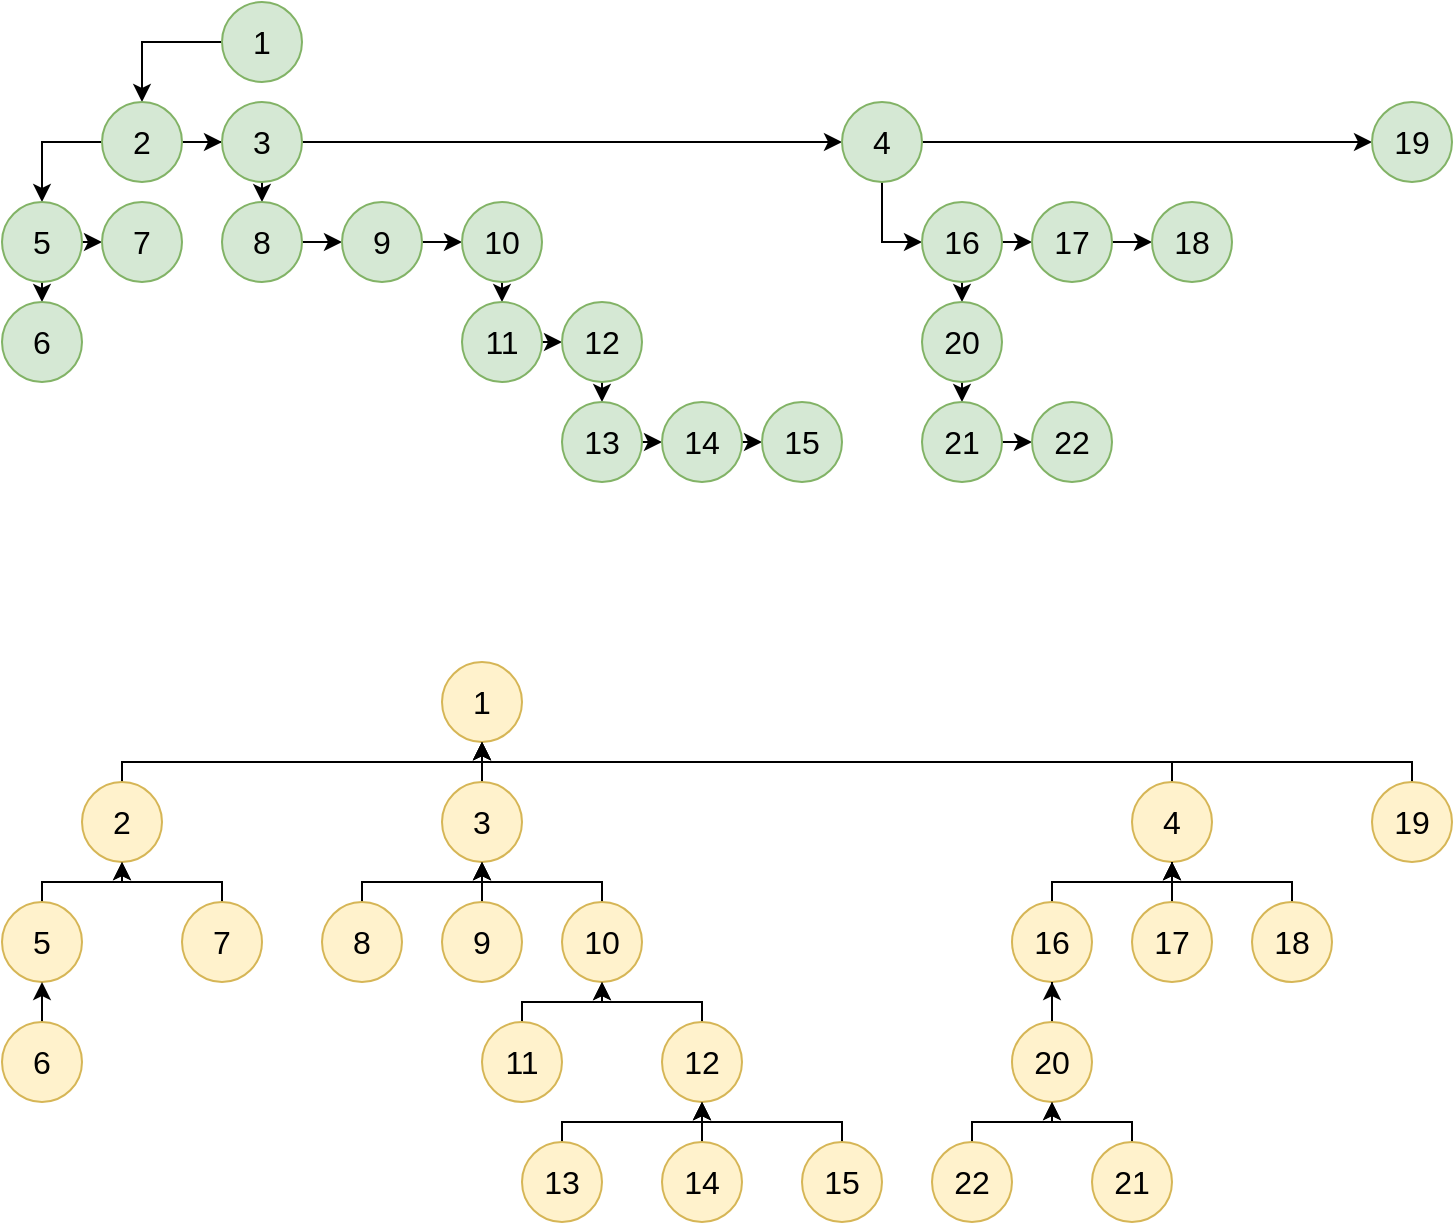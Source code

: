 <mxfile version="16.6.5" type="device"><diagram id="9x_Ojzt8aKydbIqQdRsX" name="Page-1"><mxGraphModel dx="1329" dy="745" grid="1" gridSize="10" guides="1" tooltips="1" connect="1" arrows="1" fold="1" page="1" pageScale="1" pageWidth="827" pageHeight="1169" math="0" shadow="0"><root><mxCell id="0"/><mxCell id="1" parent="0"/><mxCell id="x9RCKB_pwQGNQQmwrFGW-22" style="edgeStyle=orthogonalEdgeStyle;rounded=0;orthogonalLoop=1;jettySize=auto;html=1;exitX=0;exitY=0.5;exitDx=0;exitDy=0;entryX=0.5;entryY=0;entryDx=0;entryDy=0;fontSize=16;" parent="1" source="x9RCKB_pwQGNQQmwrFGW-1" target="x9RCKB_pwQGNQQmwrFGW-2" edge="1"><mxGeometry relative="1" as="geometry"/></mxCell><mxCell id="x9RCKB_pwQGNQQmwrFGW-1" value="&lt;font style=&quot;font-size: 16px&quot;&gt;1&lt;/font&gt;" style="ellipse;whiteSpace=wrap;html=1;aspect=fixed;fillColor=#d5e8d4;strokeColor=#82b366;" parent="1" vertex="1"><mxGeometry x="175" y="100" width="40" height="40" as="geometry"/></mxCell><mxCell id="x9RCKB_pwQGNQQmwrFGW-21" style="edgeStyle=orthogonalEdgeStyle;rounded=0;orthogonalLoop=1;jettySize=auto;html=1;entryX=0;entryY=0.5;entryDx=0;entryDy=0;fontSize=16;" parent="1" source="x9RCKB_pwQGNQQmwrFGW-2" target="x9RCKB_pwQGNQQmwrFGW-3" edge="1"><mxGeometry relative="1" as="geometry"/></mxCell><mxCell id="x9RCKB_pwQGNQQmwrFGW-23" style="edgeStyle=orthogonalEdgeStyle;rounded=0;orthogonalLoop=1;jettySize=auto;html=1;entryX=0.5;entryY=0;entryDx=0;entryDy=0;fontSize=16;" parent="1" source="x9RCKB_pwQGNQQmwrFGW-2" target="x9RCKB_pwQGNQQmwrFGW-5" edge="1"><mxGeometry relative="1" as="geometry"/></mxCell><mxCell id="x9RCKB_pwQGNQQmwrFGW-2" value="&lt;font style=&quot;font-size: 16px&quot;&gt;2&lt;/font&gt;" style="ellipse;whiteSpace=wrap;html=1;aspect=fixed;fillColor=#d5e8d4;strokeColor=#82b366;" parent="1" vertex="1"><mxGeometry x="115" y="150" width="40" height="40" as="geometry"/></mxCell><mxCell id="x9RCKB_pwQGNQQmwrFGW-26" style="edgeStyle=orthogonalEdgeStyle;rounded=0;orthogonalLoop=1;jettySize=auto;html=1;exitX=1;exitY=0.5;exitDx=0;exitDy=0;entryX=0;entryY=0.5;entryDx=0;entryDy=0;fontSize=16;" parent="1" source="x9RCKB_pwQGNQQmwrFGW-3" target="x9RCKB_pwQGNQQmwrFGW-4" edge="1"><mxGeometry relative="1" as="geometry"/></mxCell><mxCell id="x9RCKB_pwQGNQQmwrFGW-27" style="edgeStyle=orthogonalEdgeStyle;rounded=0;orthogonalLoop=1;jettySize=auto;html=1;exitX=0.5;exitY=1;exitDx=0;exitDy=0;entryX=0.5;entryY=0;entryDx=0;entryDy=0;fontSize=16;" parent="1" source="x9RCKB_pwQGNQQmwrFGW-3" target="x9RCKB_pwQGNQQmwrFGW-8" edge="1"><mxGeometry relative="1" as="geometry"/></mxCell><mxCell id="x9RCKB_pwQGNQQmwrFGW-3" value="&lt;font style=&quot;font-size: 16px&quot;&gt;3&lt;/font&gt;" style="ellipse;whiteSpace=wrap;html=1;aspect=fixed;fillColor=#d5e8d4;strokeColor=#82b366;" parent="1" vertex="1"><mxGeometry x="175" y="150" width="40" height="40" as="geometry"/></mxCell><mxCell id="p5ULMqMXNv5zDal8oyz4-2" style="edgeStyle=orthogonalEdgeStyle;rounded=0;orthogonalLoop=1;jettySize=auto;html=1;entryX=0;entryY=0.5;entryDx=0;entryDy=0;" edge="1" parent="1" source="x9RCKB_pwQGNQQmwrFGW-4" target="p5ULMqMXNv5zDal8oyz4-1"><mxGeometry relative="1" as="geometry"><Array as="points"><mxPoint x="505" y="220"/></Array></mxGeometry></mxCell><mxCell id="p5ULMqMXNv5zDal8oyz4-36" style="edgeStyle=orthogonalEdgeStyle;rounded=0;orthogonalLoop=1;jettySize=auto;html=1;exitX=1;exitY=0.5;exitDx=0;exitDy=0;entryX=0;entryY=0.5;entryDx=0;entryDy=0;" edge="1" parent="1" source="x9RCKB_pwQGNQQmwrFGW-4" target="p5ULMqMXNv5zDal8oyz4-37"><mxGeometry relative="1" as="geometry"><mxPoint x="740" y="170.235" as="targetPoint"/></mxGeometry></mxCell><mxCell id="x9RCKB_pwQGNQQmwrFGW-4" value="&lt;font style=&quot;font-size: 16px&quot;&gt;4&lt;/font&gt;" style="ellipse;whiteSpace=wrap;html=1;aspect=fixed;fillColor=#d5e8d4;strokeColor=#82b366;" parent="1" vertex="1"><mxGeometry x="485" y="150" width="40" height="40" as="geometry"/></mxCell><mxCell id="x9RCKB_pwQGNQQmwrFGW-24" style="edgeStyle=orthogonalEdgeStyle;rounded=0;orthogonalLoop=1;jettySize=auto;html=1;exitX=0.5;exitY=1;exitDx=0;exitDy=0;entryX=0.5;entryY=0;entryDx=0;entryDy=0;fontSize=16;" parent="1" source="x9RCKB_pwQGNQQmwrFGW-5" target="x9RCKB_pwQGNQQmwrFGW-6" edge="1"><mxGeometry relative="1" as="geometry"/></mxCell><mxCell id="x9RCKB_pwQGNQQmwrFGW-25" style="edgeStyle=orthogonalEdgeStyle;rounded=0;orthogonalLoop=1;jettySize=auto;html=1;exitX=1;exitY=0.5;exitDx=0;exitDy=0;entryX=0;entryY=0.5;entryDx=0;entryDy=0;fontSize=16;" parent="1" source="x9RCKB_pwQGNQQmwrFGW-5" target="x9RCKB_pwQGNQQmwrFGW-7" edge="1"><mxGeometry relative="1" as="geometry"/></mxCell><mxCell id="x9RCKB_pwQGNQQmwrFGW-5" value="&lt;font style=&quot;font-size: 16px&quot;&gt;5&lt;/font&gt;" style="ellipse;whiteSpace=wrap;html=1;aspect=fixed;fillColor=#d5e8d4;strokeColor=#82b366;" parent="1" vertex="1"><mxGeometry x="65" y="200" width="40" height="40" as="geometry"/></mxCell><mxCell id="x9RCKB_pwQGNQQmwrFGW-6" value="&lt;font style=&quot;font-size: 16px&quot;&gt;6&lt;/font&gt;" style="ellipse;whiteSpace=wrap;html=1;aspect=fixed;fillColor=#d5e8d4;strokeColor=#82b366;" parent="1" vertex="1"><mxGeometry x="65" y="250" width="40" height="40" as="geometry"/></mxCell><mxCell id="x9RCKB_pwQGNQQmwrFGW-7" value="&lt;font style=&quot;font-size: 16px&quot;&gt;7&lt;/font&gt;" style="ellipse;whiteSpace=wrap;html=1;aspect=fixed;fillColor=#d5e8d4;strokeColor=#82b366;" parent="1" vertex="1"><mxGeometry x="115" y="200" width="40" height="40" as="geometry"/></mxCell><mxCell id="x9RCKB_pwQGNQQmwrFGW-28" style="edgeStyle=orthogonalEdgeStyle;rounded=0;orthogonalLoop=1;jettySize=auto;html=1;exitX=1;exitY=0.5;exitDx=0;exitDy=0;entryX=0;entryY=0.5;entryDx=0;entryDy=0;fontSize=16;" parent="1" source="x9RCKB_pwQGNQQmwrFGW-8" target="x9RCKB_pwQGNQQmwrFGW-9" edge="1"><mxGeometry relative="1" as="geometry"/></mxCell><mxCell id="x9RCKB_pwQGNQQmwrFGW-8" value="&lt;font style=&quot;font-size: 16px&quot;&gt;8&lt;/font&gt;" style="ellipse;whiteSpace=wrap;html=1;aspect=fixed;fillColor=#d5e8d4;strokeColor=#82b366;" parent="1" vertex="1"><mxGeometry x="175" y="200" width="40" height="40" as="geometry"/></mxCell><mxCell id="x9RCKB_pwQGNQQmwrFGW-29" style="edgeStyle=orthogonalEdgeStyle;rounded=0;orthogonalLoop=1;jettySize=auto;html=1;exitX=1;exitY=0.5;exitDx=0;exitDy=0;entryX=0;entryY=0.5;entryDx=0;entryDy=0;fontSize=16;" parent="1" source="x9RCKB_pwQGNQQmwrFGW-9" target="x9RCKB_pwQGNQQmwrFGW-10" edge="1"><mxGeometry relative="1" as="geometry"/></mxCell><mxCell id="x9RCKB_pwQGNQQmwrFGW-9" value="&lt;font style=&quot;font-size: 16px&quot;&gt;9&lt;/font&gt;" style="ellipse;whiteSpace=wrap;html=1;aspect=fixed;fillColor=#d5e8d4;strokeColor=#82b366;" parent="1" vertex="1"><mxGeometry x="235" y="200" width="40" height="40" as="geometry"/></mxCell><mxCell id="x9RCKB_pwQGNQQmwrFGW-30" style="edgeStyle=orthogonalEdgeStyle;rounded=0;orthogonalLoop=1;jettySize=auto;html=1;exitX=0.5;exitY=1;exitDx=0;exitDy=0;entryX=0.5;entryY=0;entryDx=0;entryDy=0;fontSize=16;" parent="1" source="x9RCKB_pwQGNQQmwrFGW-10" target="x9RCKB_pwQGNQQmwrFGW-11" edge="1"><mxGeometry relative="1" as="geometry"/></mxCell><mxCell id="x9RCKB_pwQGNQQmwrFGW-10" value="&lt;font style=&quot;font-size: 16px&quot;&gt;10&lt;/font&gt;" style="ellipse;whiteSpace=wrap;html=1;aspect=fixed;fillColor=#d5e8d4;strokeColor=#82b366;" parent="1" vertex="1"><mxGeometry x="295" y="200" width="40" height="40" as="geometry"/></mxCell><mxCell id="x9RCKB_pwQGNQQmwrFGW-31" style="edgeStyle=orthogonalEdgeStyle;rounded=0;orthogonalLoop=1;jettySize=auto;html=1;exitX=1;exitY=0.5;exitDx=0;exitDy=0;entryX=0;entryY=0.5;entryDx=0;entryDy=0;fontSize=16;" parent="1" source="x9RCKB_pwQGNQQmwrFGW-11" target="x9RCKB_pwQGNQQmwrFGW-12" edge="1"><mxGeometry relative="1" as="geometry"/></mxCell><mxCell id="x9RCKB_pwQGNQQmwrFGW-11" value="&lt;font style=&quot;font-size: 16px&quot;&gt;11&lt;/font&gt;" style="ellipse;whiteSpace=wrap;html=1;aspect=fixed;fillColor=#d5e8d4;strokeColor=#82b366;" parent="1" vertex="1"><mxGeometry x="295" y="250" width="40" height="40" as="geometry"/></mxCell><mxCell id="x9RCKB_pwQGNQQmwrFGW-32" style="edgeStyle=orthogonalEdgeStyle;rounded=0;orthogonalLoop=1;jettySize=auto;html=1;exitX=0.5;exitY=1;exitDx=0;exitDy=0;entryX=0.5;entryY=0;entryDx=0;entryDy=0;fontSize=16;" parent="1" source="x9RCKB_pwQGNQQmwrFGW-12" target="x9RCKB_pwQGNQQmwrFGW-13" edge="1"><mxGeometry relative="1" as="geometry"/></mxCell><mxCell id="x9RCKB_pwQGNQQmwrFGW-12" value="&lt;font style=&quot;font-size: 16px&quot;&gt;12&lt;/font&gt;" style="ellipse;whiteSpace=wrap;html=1;aspect=fixed;fillColor=#d5e8d4;strokeColor=#82b366;" parent="1" vertex="1"><mxGeometry x="345" y="250" width="40" height="40" as="geometry"/></mxCell><mxCell id="x9RCKB_pwQGNQQmwrFGW-33" style="edgeStyle=orthogonalEdgeStyle;rounded=0;orthogonalLoop=1;jettySize=auto;html=1;exitX=1;exitY=0.5;exitDx=0;exitDy=0;entryX=0;entryY=0.5;entryDx=0;entryDy=0;fontSize=16;" parent="1" source="x9RCKB_pwQGNQQmwrFGW-13" target="x9RCKB_pwQGNQQmwrFGW-14" edge="1"><mxGeometry relative="1" as="geometry"/></mxCell><mxCell id="x9RCKB_pwQGNQQmwrFGW-13" value="&lt;font style=&quot;font-size: 16px&quot;&gt;13&lt;/font&gt;" style="ellipse;whiteSpace=wrap;html=1;aspect=fixed;fillColor=#d5e8d4;strokeColor=#82b366;" parent="1" vertex="1"><mxGeometry x="345" y="300" width="40" height="40" as="geometry"/></mxCell><mxCell id="x9RCKB_pwQGNQQmwrFGW-34" style="edgeStyle=orthogonalEdgeStyle;rounded=0;orthogonalLoop=1;jettySize=auto;html=1;exitX=1;exitY=0.5;exitDx=0;exitDy=0;entryX=0;entryY=0.5;entryDx=0;entryDy=0;fontSize=16;" parent="1" source="x9RCKB_pwQGNQQmwrFGW-14" target="x9RCKB_pwQGNQQmwrFGW-15" edge="1"><mxGeometry relative="1" as="geometry"/></mxCell><mxCell id="x9RCKB_pwQGNQQmwrFGW-14" value="&lt;font style=&quot;font-size: 16px&quot;&gt;14&lt;/font&gt;" style="ellipse;whiteSpace=wrap;html=1;aspect=fixed;fillColor=#d5e8d4;strokeColor=#82b366;" parent="1" vertex="1"><mxGeometry x="395" y="300" width="40" height="40" as="geometry"/></mxCell><mxCell id="x9RCKB_pwQGNQQmwrFGW-15" value="&lt;font style=&quot;font-size: 16px&quot;&gt;15&lt;/font&gt;" style="ellipse;whiteSpace=wrap;html=1;aspect=fixed;fillColor=#d5e8d4;strokeColor=#82b366;" parent="1" vertex="1"><mxGeometry x="445" y="300" width="40" height="40" as="geometry"/></mxCell><mxCell id="x9RCKB_pwQGNQQmwrFGW-35" value="&lt;font style=&quot;font-size: 16px&quot;&gt;1&lt;/font&gt;" style="ellipse;whiteSpace=wrap;html=1;aspect=fixed;fillColor=#fff2cc;strokeColor=#d6b656;" parent="1" vertex="1"><mxGeometry x="285" y="430" width="40" height="40" as="geometry"/></mxCell><mxCell id="x9RCKB_pwQGNQQmwrFGW-41" style="edgeStyle=orthogonalEdgeStyle;rounded=0;orthogonalLoop=1;jettySize=auto;html=1;exitX=0.5;exitY=0;exitDx=0;exitDy=0;entryX=0.5;entryY=1;entryDx=0;entryDy=0;fontSize=16;" parent="1" source="x9RCKB_pwQGNQQmwrFGW-37" target="x9RCKB_pwQGNQQmwrFGW-35" edge="1"><mxGeometry relative="1" as="geometry"><Array as="points"><mxPoint x="125" y="480"/><mxPoint x="305" y="480"/></Array></mxGeometry></mxCell><mxCell id="x9RCKB_pwQGNQQmwrFGW-37" value="&lt;font style=&quot;font-size: 16px&quot;&gt;2&lt;/font&gt;" style="ellipse;whiteSpace=wrap;html=1;aspect=fixed;fillColor=#fff2cc;strokeColor=#d6b656;" parent="1" vertex="1"><mxGeometry x="105" y="490" width="40" height="40" as="geometry"/></mxCell><mxCell id="x9RCKB_pwQGNQQmwrFGW-42" style="edgeStyle=orthogonalEdgeStyle;rounded=0;orthogonalLoop=1;jettySize=auto;html=1;exitX=0.5;exitY=0;exitDx=0;exitDy=0;entryX=0.5;entryY=1;entryDx=0;entryDy=0;fontSize=16;" parent="1" source="x9RCKB_pwQGNQQmwrFGW-39" target="x9RCKB_pwQGNQQmwrFGW-35" edge="1"><mxGeometry relative="1" as="geometry"/></mxCell><mxCell id="x9RCKB_pwQGNQQmwrFGW-39" value="&lt;font style=&quot;font-size: 16px&quot;&gt;3&lt;/font&gt;" style="ellipse;whiteSpace=wrap;html=1;aspect=fixed;fillColor=#fff2cc;strokeColor=#d6b656;" parent="1" vertex="1"><mxGeometry x="285" y="490" width="40" height="40" as="geometry"/></mxCell><mxCell id="x9RCKB_pwQGNQQmwrFGW-43" style="edgeStyle=orthogonalEdgeStyle;rounded=0;orthogonalLoop=1;jettySize=auto;html=1;entryX=0.5;entryY=1;entryDx=0;entryDy=0;fontSize=16;exitX=0.5;exitY=0;exitDx=0;exitDy=0;" parent="1" source="x9RCKB_pwQGNQQmwrFGW-40" target="x9RCKB_pwQGNQQmwrFGW-35" edge="1"><mxGeometry relative="1" as="geometry"><Array as="points"><mxPoint x="650" y="480"/><mxPoint x="305" y="480"/></Array></mxGeometry></mxCell><mxCell id="x9RCKB_pwQGNQQmwrFGW-40" value="&lt;font style=&quot;font-size: 16px&quot;&gt;4&lt;/font&gt;" style="ellipse;whiteSpace=wrap;html=1;aspect=fixed;fillColor=#fff2cc;strokeColor=#d6b656;" parent="1" vertex="1"><mxGeometry x="630" y="490" width="40" height="40" as="geometry"/></mxCell><mxCell id="x9RCKB_pwQGNQQmwrFGW-46" style="edgeStyle=orthogonalEdgeStyle;rounded=0;orthogonalLoop=1;jettySize=auto;html=1;entryX=0.5;entryY=1;entryDx=0;entryDy=0;fontSize=16;" parent="1" source="x9RCKB_pwQGNQQmwrFGW-44" target="x9RCKB_pwQGNQQmwrFGW-37" edge="1"><mxGeometry relative="1" as="geometry"><Array as="points"><mxPoint x="85" y="540"/><mxPoint x="125" y="540"/></Array></mxGeometry></mxCell><mxCell id="x9RCKB_pwQGNQQmwrFGW-44" value="&lt;font style=&quot;font-size: 16px&quot;&gt;5&lt;/font&gt;" style="ellipse;whiteSpace=wrap;html=1;aspect=fixed;fillColor=#fff2cc;strokeColor=#d6b656;" parent="1" vertex="1"><mxGeometry x="65" y="550" width="40" height="40" as="geometry"/></mxCell><mxCell id="x9RCKB_pwQGNQQmwrFGW-47" style="edgeStyle=orthogonalEdgeStyle;rounded=0;orthogonalLoop=1;jettySize=auto;html=1;exitX=0.5;exitY=0;exitDx=0;exitDy=0;entryX=0.5;entryY=1;entryDx=0;entryDy=0;fontSize=16;" parent="1" source="x9RCKB_pwQGNQQmwrFGW-45" target="x9RCKB_pwQGNQQmwrFGW-37" edge="1"><mxGeometry relative="1" as="geometry"><Array as="points"><mxPoint x="175" y="540"/><mxPoint x="125" y="540"/></Array></mxGeometry></mxCell><mxCell id="x9RCKB_pwQGNQQmwrFGW-45" value="&lt;font style=&quot;font-size: 16px&quot;&gt;7&lt;/font&gt;" style="ellipse;whiteSpace=wrap;html=1;aspect=fixed;fillColor=#fff2cc;strokeColor=#d6b656;" parent="1" vertex="1"><mxGeometry x="155" y="550" width="40" height="40" as="geometry"/></mxCell><mxCell id="x9RCKB_pwQGNQQmwrFGW-49" style="edgeStyle=orthogonalEdgeStyle;rounded=0;orthogonalLoop=1;jettySize=auto;html=1;exitX=0.5;exitY=0;exitDx=0;exitDy=0;entryX=0.5;entryY=1;entryDx=0;entryDy=0;fontSize=16;" parent="1" source="x9RCKB_pwQGNQQmwrFGW-48" target="x9RCKB_pwQGNQQmwrFGW-44" edge="1"><mxGeometry relative="1" as="geometry"/></mxCell><mxCell id="x9RCKB_pwQGNQQmwrFGW-48" value="&lt;font style=&quot;font-size: 16px&quot;&gt;6&lt;/font&gt;" style="ellipse;whiteSpace=wrap;html=1;aspect=fixed;fillColor=#fff2cc;strokeColor=#d6b656;" parent="1" vertex="1"><mxGeometry x="65" y="610" width="40" height="40" as="geometry"/></mxCell><mxCell id="x9RCKB_pwQGNQQmwrFGW-56" style="edgeStyle=orthogonalEdgeStyle;rounded=0;orthogonalLoop=1;jettySize=auto;html=1;entryX=0.5;entryY=1;entryDx=0;entryDy=0;fontSize=16;" parent="1" source="x9RCKB_pwQGNQQmwrFGW-51" target="x9RCKB_pwQGNQQmwrFGW-39" edge="1"><mxGeometry relative="1" as="geometry"><Array as="points"><mxPoint x="245" y="540"/><mxPoint x="305" y="540"/></Array></mxGeometry></mxCell><mxCell id="x9RCKB_pwQGNQQmwrFGW-51" value="&lt;font style=&quot;font-size: 16px&quot;&gt;8&lt;/font&gt;" style="ellipse;whiteSpace=wrap;html=1;aspect=fixed;fillColor=#fff2cc;strokeColor=#d6b656;" parent="1" vertex="1"><mxGeometry x="225" y="550" width="40" height="40" as="geometry"/></mxCell><mxCell id="x9RCKB_pwQGNQQmwrFGW-57" style="edgeStyle=orthogonalEdgeStyle;rounded=0;orthogonalLoop=1;jettySize=auto;html=1;exitX=0.5;exitY=0;exitDx=0;exitDy=0;entryX=0.5;entryY=1;entryDx=0;entryDy=0;fontSize=16;" parent="1" source="x9RCKB_pwQGNQQmwrFGW-53" target="x9RCKB_pwQGNQQmwrFGW-39" edge="1"><mxGeometry relative="1" as="geometry"/></mxCell><mxCell id="x9RCKB_pwQGNQQmwrFGW-53" value="&lt;font style=&quot;font-size: 16px&quot;&gt;9&lt;/font&gt;" style="ellipse;whiteSpace=wrap;html=1;aspect=fixed;fillColor=#fff2cc;strokeColor=#d6b656;" parent="1" vertex="1"><mxGeometry x="285" y="550" width="40" height="40" as="geometry"/></mxCell><mxCell id="x9RCKB_pwQGNQQmwrFGW-58" style="edgeStyle=orthogonalEdgeStyle;rounded=0;orthogonalLoop=1;jettySize=auto;html=1;entryX=0.5;entryY=1;entryDx=0;entryDy=0;fontSize=16;exitX=0.5;exitY=0;exitDx=0;exitDy=0;" parent="1" source="x9RCKB_pwQGNQQmwrFGW-55" target="x9RCKB_pwQGNQQmwrFGW-39" edge="1"><mxGeometry relative="1" as="geometry"><Array as="points"><mxPoint x="365" y="540"/><mxPoint x="305" y="540"/></Array></mxGeometry></mxCell><mxCell id="x9RCKB_pwQGNQQmwrFGW-55" value="&lt;font style=&quot;font-size: 16px&quot;&gt;10&lt;/font&gt;" style="ellipse;whiteSpace=wrap;html=1;aspect=fixed;fillColor=#fff2cc;strokeColor=#d6b656;" parent="1" vertex="1"><mxGeometry x="345" y="550" width="40" height="40" as="geometry"/></mxCell><mxCell id="x9RCKB_pwQGNQQmwrFGW-61" style="edgeStyle=orthogonalEdgeStyle;rounded=0;orthogonalLoop=1;jettySize=auto;html=1;entryX=0.5;entryY=1;entryDx=0;entryDy=0;fontSize=16;" parent="1" source="x9RCKB_pwQGNQQmwrFGW-59" target="x9RCKB_pwQGNQQmwrFGW-55" edge="1"><mxGeometry relative="1" as="geometry"><Array as="points"><mxPoint x="325" y="600"/><mxPoint x="365" y="600"/></Array></mxGeometry></mxCell><mxCell id="x9RCKB_pwQGNQQmwrFGW-59" value="&lt;font style=&quot;font-size: 16px&quot;&gt;11&lt;/font&gt;" style="ellipse;whiteSpace=wrap;html=1;aspect=fixed;fillColor=#fff2cc;strokeColor=#d6b656;" parent="1" vertex="1"><mxGeometry x="305" y="610" width="40" height="40" as="geometry"/></mxCell><mxCell id="x9RCKB_pwQGNQQmwrFGW-62" style="edgeStyle=orthogonalEdgeStyle;rounded=0;orthogonalLoop=1;jettySize=auto;html=1;entryX=0.5;entryY=1;entryDx=0;entryDy=0;fontSize=16;" parent="1" source="x9RCKB_pwQGNQQmwrFGW-60" target="x9RCKB_pwQGNQQmwrFGW-55" edge="1"><mxGeometry relative="1" as="geometry"><Array as="points"><mxPoint x="415" y="600"/><mxPoint x="365" y="600"/></Array></mxGeometry></mxCell><mxCell id="x9RCKB_pwQGNQQmwrFGW-60" value="&lt;font style=&quot;font-size: 16px&quot;&gt;12&lt;/font&gt;" style="ellipse;whiteSpace=wrap;html=1;aspect=fixed;fillColor=#fff2cc;strokeColor=#d6b656;" parent="1" vertex="1"><mxGeometry x="395" y="610" width="40" height="40" as="geometry"/></mxCell><mxCell id="x9RCKB_pwQGNQQmwrFGW-68" style="edgeStyle=orthogonalEdgeStyle;rounded=0;orthogonalLoop=1;jettySize=auto;html=1;exitX=0.5;exitY=0;exitDx=0;exitDy=0;entryX=0.5;entryY=1;entryDx=0;entryDy=0;fontSize=16;" parent="1" source="x9RCKB_pwQGNQQmwrFGW-64" target="x9RCKB_pwQGNQQmwrFGW-60" edge="1"><mxGeometry relative="1" as="geometry"><Array as="points"><mxPoint x="345" y="660"/><mxPoint x="415" y="660"/></Array></mxGeometry></mxCell><mxCell id="x9RCKB_pwQGNQQmwrFGW-64" value="&lt;font style=&quot;font-size: 16px&quot;&gt;13&lt;/font&gt;" style="ellipse;whiteSpace=wrap;html=1;aspect=fixed;fillColor=#fff2cc;strokeColor=#d6b656;" parent="1" vertex="1"><mxGeometry x="325" y="670" width="40" height="40" as="geometry"/></mxCell><mxCell id="x9RCKB_pwQGNQQmwrFGW-69" style="edgeStyle=orthogonalEdgeStyle;rounded=0;orthogonalLoop=1;jettySize=auto;html=1;exitX=0.5;exitY=0;exitDx=0;exitDy=0;entryX=0.5;entryY=1;entryDx=0;entryDy=0;fontSize=16;" parent="1" source="x9RCKB_pwQGNQQmwrFGW-66" target="x9RCKB_pwQGNQQmwrFGW-60" edge="1"><mxGeometry relative="1" as="geometry"/></mxCell><mxCell id="x9RCKB_pwQGNQQmwrFGW-66" value="&lt;font style=&quot;font-size: 16px&quot;&gt;14&lt;/font&gt;" style="ellipse;whiteSpace=wrap;html=1;aspect=fixed;fillColor=#fff2cc;strokeColor=#d6b656;" parent="1" vertex="1"><mxGeometry x="395" y="670" width="40" height="40" as="geometry"/></mxCell><mxCell id="x9RCKB_pwQGNQQmwrFGW-71" style="edgeStyle=orthogonalEdgeStyle;rounded=0;orthogonalLoop=1;jettySize=auto;html=1;exitX=0.5;exitY=0;exitDx=0;exitDy=0;fontSize=16;" parent="1" source="x9RCKB_pwQGNQQmwrFGW-67" edge="1"><mxGeometry relative="1" as="geometry"><mxPoint x="415" y="650" as="targetPoint"/><Array as="points"><mxPoint x="485" y="660"/><mxPoint x="415" y="660"/></Array></mxGeometry></mxCell><mxCell id="x9RCKB_pwQGNQQmwrFGW-67" value="&lt;font style=&quot;font-size: 16px&quot;&gt;15&lt;/font&gt;" style="ellipse;whiteSpace=wrap;html=1;aspect=fixed;fillColor=#fff2cc;strokeColor=#d6b656;" parent="1" vertex="1"><mxGeometry x="465" y="670" width="40" height="40" as="geometry"/></mxCell><mxCell id="p5ULMqMXNv5zDal8oyz4-5" style="edgeStyle=orthogonalEdgeStyle;rounded=0;orthogonalLoop=1;jettySize=auto;html=1;exitX=1;exitY=0.5;exitDx=0;exitDy=0;entryX=0;entryY=0.5;entryDx=0;entryDy=0;" edge="1" parent="1" source="p5ULMqMXNv5zDal8oyz4-1" target="p5ULMqMXNv5zDal8oyz4-3"><mxGeometry relative="1" as="geometry"/></mxCell><mxCell id="p5ULMqMXNv5zDal8oyz4-12" style="edgeStyle=orthogonalEdgeStyle;rounded=0;orthogonalLoop=1;jettySize=auto;html=1;exitX=0.5;exitY=1;exitDx=0;exitDy=0;entryX=0.5;entryY=0;entryDx=0;entryDy=0;" edge="1" parent="1" source="p5ULMqMXNv5zDal8oyz4-1" target="p5ULMqMXNv5zDal8oyz4-11"><mxGeometry relative="1" as="geometry"/></mxCell><mxCell id="p5ULMqMXNv5zDal8oyz4-1" value="&lt;font style=&quot;font-size: 16px&quot;&gt;16&lt;/font&gt;" style="ellipse;whiteSpace=wrap;html=1;aspect=fixed;fillColor=#d5e8d4;strokeColor=#82b366;" vertex="1" parent="1"><mxGeometry x="525" y="200" width="40" height="40" as="geometry"/></mxCell><mxCell id="p5ULMqMXNv5zDal8oyz4-6" style="edgeStyle=orthogonalEdgeStyle;rounded=0;orthogonalLoop=1;jettySize=auto;html=1;exitX=1;exitY=0.5;exitDx=0;exitDy=0;entryX=0;entryY=0.5;entryDx=0;entryDy=0;" edge="1" parent="1" source="p5ULMqMXNv5zDal8oyz4-3" target="p5ULMqMXNv5zDal8oyz4-4"><mxGeometry relative="1" as="geometry"/></mxCell><mxCell id="p5ULMqMXNv5zDal8oyz4-3" value="&lt;font style=&quot;font-size: 16px&quot;&gt;17&lt;/font&gt;" style="ellipse;whiteSpace=wrap;html=1;aspect=fixed;fillColor=#d5e8d4;strokeColor=#82b366;" vertex="1" parent="1"><mxGeometry x="580" y="200" width="40" height="40" as="geometry"/></mxCell><mxCell id="p5ULMqMXNv5zDal8oyz4-4" value="&lt;font style=&quot;font-size: 16px&quot;&gt;18&lt;/font&gt;" style="ellipse;whiteSpace=wrap;html=1;aspect=fixed;fillColor=#d5e8d4;strokeColor=#82b366;" vertex="1" parent="1"><mxGeometry x="640" y="200" width="40" height="40" as="geometry"/></mxCell><mxCell id="p5ULMqMXNv5zDal8oyz4-13" style="edgeStyle=orthogonalEdgeStyle;rounded=0;orthogonalLoop=1;jettySize=auto;html=1;exitX=0.5;exitY=1;exitDx=0;exitDy=0;entryX=0.5;entryY=0;entryDx=0;entryDy=0;" edge="1" parent="1" source="p5ULMqMXNv5zDal8oyz4-11" target="p5ULMqMXNv5zDal8oyz4-14"><mxGeometry relative="1" as="geometry"><mxPoint x="545" y="310" as="targetPoint"/></mxGeometry></mxCell><mxCell id="p5ULMqMXNv5zDal8oyz4-11" value="&lt;font style=&quot;font-size: 16px&quot;&gt;20&lt;/font&gt;" style="ellipse;whiteSpace=wrap;html=1;aspect=fixed;fillColor=#d5e8d4;strokeColor=#82b366;" vertex="1" parent="1"><mxGeometry x="525" y="250" width="40" height="40" as="geometry"/></mxCell><mxCell id="p5ULMqMXNv5zDal8oyz4-16" style="edgeStyle=orthogonalEdgeStyle;rounded=0;orthogonalLoop=1;jettySize=auto;html=1;exitX=1;exitY=0.5;exitDx=0;exitDy=0;entryX=0;entryY=0.5;entryDx=0;entryDy=0;" edge="1" parent="1" source="p5ULMqMXNv5zDal8oyz4-14" target="p5ULMqMXNv5zDal8oyz4-15"><mxGeometry relative="1" as="geometry"/></mxCell><mxCell id="p5ULMqMXNv5zDal8oyz4-14" value="&lt;font style=&quot;font-size: 16px&quot;&gt;21&lt;/font&gt;" style="ellipse;whiteSpace=wrap;html=1;aspect=fixed;fillColor=#d5e8d4;strokeColor=#82b366;" vertex="1" parent="1"><mxGeometry x="525" y="300" width="40" height="40" as="geometry"/></mxCell><mxCell id="p5ULMqMXNv5zDal8oyz4-15" value="&lt;font style=&quot;font-size: 16px&quot;&gt;22&lt;/font&gt;" style="ellipse;whiteSpace=wrap;html=1;aspect=fixed;fillColor=#d5e8d4;strokeColor=#82b366;" vertex="1" parent="1"><mxGeometry x="580" y="300" width="40" height="40" as="geometry"/></mxCell><mxCell id="p5ULMqMXNv5zDal8oyz4-27" style="edgeStyle=orthogonalEdgeStyle;rounded=0;orthogonalLoop=1;jettySize=auto;html=1;entryX=0.5;entryY=1;entryDx=0;entryDy=0;" edge="1" parent="1" source="p5ULMqMXNv5zDal8oyz4-18" target="x9RCKB_pwQGNQQmwrFGW-40"><mxGeometry relative="1" as="geometry"><Array as="points"><mxPoint x="590" y="540"/><mxPoint x="650" y="540"/></Array></mxGeometry></mxCell><mxCell id="p5ULMqMXNv5zDal8oyz4-18" value="&lt;font style=&quot;font-size: 16px&quot;&gt;16&lt;/font&gt;" style="ellipse;whiteSpace=wrap;html=1;aspect=fixed;fillColor=#fff2cc;strokeColor=#d6b656;" vertex="1" parent="1"><mxGeometry x="570" y="550" width="40" height="40" as="geometry"/></mxCell><mxCell id="p5ULMqMXNv5zDal8oyz4-28" style="edgeStyle=orthogonalEdgeStyle;rounded=0;orthogonalLoop=1;jettySize=auto;html=1;entryX=0.5;entryY=1;entryDx=0;entryDy=0;" edge="1" parent="1" source="p5ULMqMXNv5zDal8oyz4-19" target="x9RCKB_pwQGNQQmwrFGW-40"><mxGeometry relative="1" as="geometry"/></mxCell><mxCell id="p5ULMqMXNv5zDal8oyz4-19" value="&lt;font style=&quot;font-size: 16px&quot;&gt;17&lt;/font&gt;" style="ellipse;whiteSpace=wrap;html=1;aspect=fixed;fillColor=#fff2cc;strokeColor=#d6b656;" vertex="1" parent="1"><mxGeometry x="630" y="550" width="40" height="40" as="geometry"/></mxCell><mxCell id="p5ULMqMXNv5zDal8oyz4-29" style="edgeStyle=orthogonalEdgeStyle;rounded=0;orthogonalLoop=1;jettySize=auto;html=1;entryX=0.5;entryY=1;entryDx=0;entryDy=0;" edge="1" parent="1" source="p5ULMqMXNv5zDal8oyz4-20" target="x9RCKB_pwQGNQQmwrFGW-40"><mxGeometry relative="1" as="geometry"><Array as="points"><mxPoint x="710" y="540"/><mxPoint x="650" y="540"/></Array></mxGeometry></mxCell><mxCell id="p5ULMqMXNv5zDal8oyz4-20" value="&lt;font style=&quot;font-size: 16px&quot;&gt;18&lt;/font&gt;" style="ellipse;whiteSpace=wrap;html=1;aspect=fixed;fillColor=#fff2cc;strokeColor=#d6b656;" vertex="1" parent="1"><mxGeometry x="690" y="550" width="40" height="40" as="geometry"/></mxCell><mxCell id="p5ULMqMXNv5zDal8oyz4-26" style="edgeStyle=orthogonalEdgeStyle;rounded=0;orthogonalLoop=1;jettySize=auto;html=1;entryX=0.5;entryY=1;entryDx=0;entryDy=0;" edge="1" parent="1" source="p5ULMqMXNv5zDal8oyz4-21" target="p5ULMqMXNv5zDal8oyz4-18"><mxGeometry relative="1" as="geometry"/></mxCell><mxCell id="p5ULMqMXNv5zDal8oyz4-21" value="&lt;font style=&quot;font-size: 16px&quot;&gt;20&lt;/font&gt;" style="ellipse;whiteSpace=wrap;html=1;aspect=fixed;fillColor=#fff2cc;strokeColor=#d6b656;" vertex="1" parent="1"><mxGeometry x="570" y="610" width="40" height="40" as="geometry"/></mxCell><mxCell id="p5ULMqMXNv5zDal8oyz4-25" style="edgeStyle=orthogonalEdgeStyle;rounded=0;orthogonalLoop=1;jettySize=auto;html=1;exitX=0.5;exitY=0;exitDx=0;exitDy=0;" edge="1" parent="1" source="p5ULMqMXNv5zDal8oyz4-22"><mxGeometry relative="1" as="geometry"><mxPoint x="590" y="650" as="targetPoint"/><Array as="points"><mxPoint x="630" y="660"/><mxPoint x="590" y="660"/></Array></mxGeometry></mxCell><mxCell id="p5ULMqMXNv5zDal8oyz4-22" value="&lt;font style=&quot;font-size: 16px&quot;&gt;21&lt;/font&gt;" style="ellipse;whiteSpace=wrap;html=1;aspect=fixed;fillColor=#fff2cc;strokeColor=#d6b656;" vertex="1" parent="1"><mxGeometry x="610" y="670" width="40" height="40" as="geometry"/></mxCell><mxCell id="p5ULMqMXNv5zDal8oyz4-24" style="edgeStyle=orthogonalEdgeStyle;rounded=0;orthogonalLoop=1;jettySize=auto;html=1;exitX=0.5;exitY=0;exitDx=0;exitDy=0;entryX=0.5;entryY=1;entryDx=0;entryDy=0;" edge="1" parent="1" source="p5ULMqMXNv5zDal8oyz4-23" target="p5ULMqMXNv5zDal8oyz4-21"><mxGeometry relative="1" as="geometry"><Array as="points"><mxPoint x="550" y="660"/><mxPoint x="590" y="660"/></Array></mxGeometry></mxCell><mxCell id="p5ULMqMXNv5zDal8oyz4-23" value="&lt;font style=&quot;font-size: 16px&quot;&gt;22&lt;/font&gt;" style="ellipse;whiteSpace=wrap;html=1;aspect=fixed;fillColor=#fff2cc;strokeColor=#d6b656;" vertex="1" parent="1"><mxGeometry x="530" y="670" width="40" height="40" as="geometry"/></mxCell><mxCell id="p5ULMqMXNv5zDal8oyz4-37" value="&lt;font style=&quot;font-size: 16px&quot;&gt;19&lt;/font&gt;" style="ellipse;whiteSpace=wrap;html=1;aspect=fixed;fillColor=#d5e8d4;strokeColor=#82b366;" vertex="1" parent="1"><mxGeometry x="750" y="150" width="40" height="40" as="geometry"/></mxCell><mxCell id="p5ULMqMXNv5zDal8oyz4-39" style="edgeStyle=orthogonalEdgeStyle;rounded=0;orthogonalLoop=1;jettySize=auto;html=1;exitX=0.5;exitY=0;exitDx=0;exitDy=0;entryX=0.5;entryY=1;entryDx=0;entryDy=0;" edge="1" parent="1" source="p5ULMqMXNv5zDal8oyz4-38" target="x9RCKB_pwQGNQQmwrFGW-35"><mxGeometry relative="1" as="geometry"><Array as="points"><mxPoint x="770" y="480"/><mxPoint x="305" y="480"/></Array></mxGeometry></mxCell><mxCell id="p5ULMqMXNv5zDal8oyz4-38" value="&lt;font style=&quot;font-size: 16px&quot;&gt;19&lt;/font&gt;" style="ellipse;whiteSpace=wrap;html=1;aspect=fixed;fillColor=#fff2cc;strokeColor=#d6b656;" vertex="1" parent="1"><mxGeometry x="750" y="490" width="40" height="40" as="geometry"/></mxCell></root></mxGraphModel></diagram></mxfile>